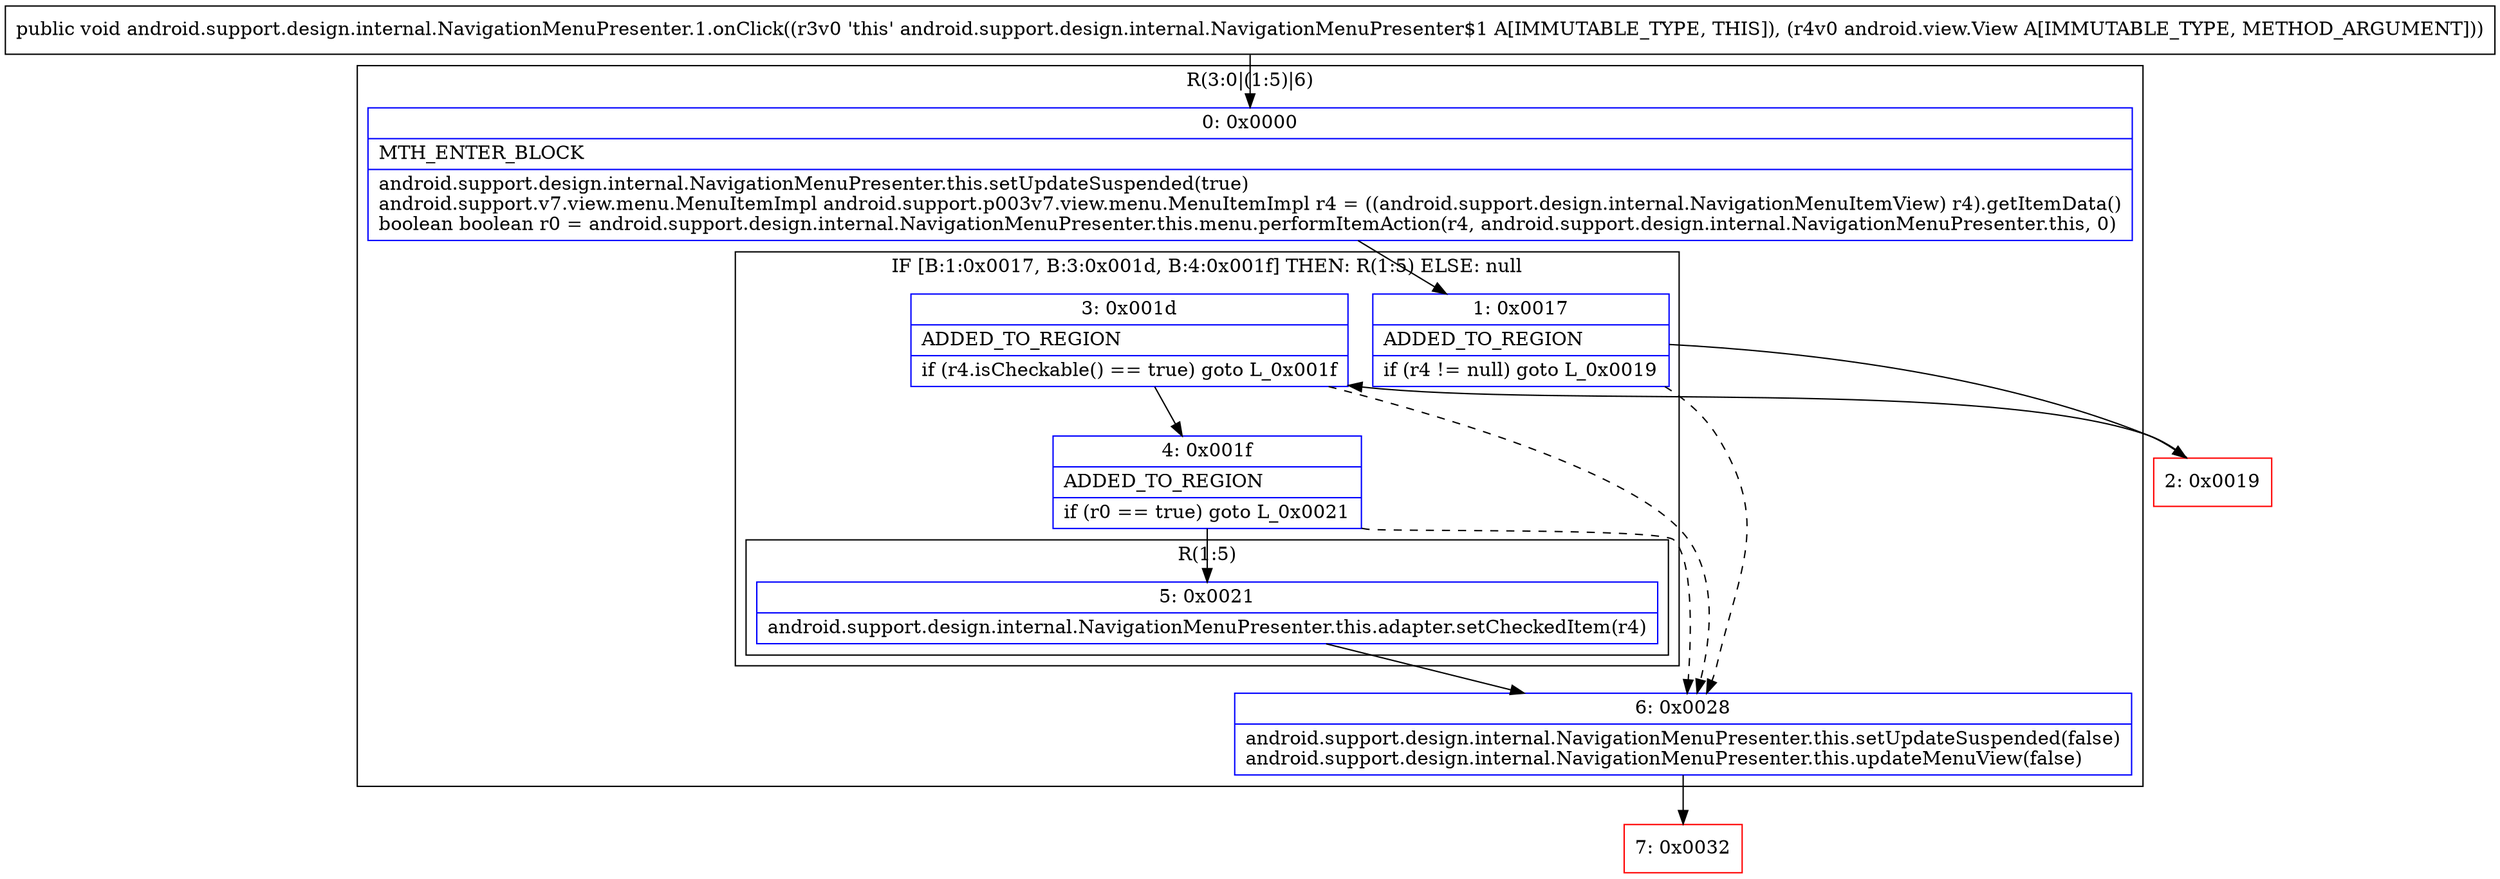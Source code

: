 digraph "CFG forandroid.support.design.internal.NavigationMenuPresenter.1.onClick(Landroid\/view\/View;)V" {
subgraph cluster_Region_37069260 {
label = "R(3:0|(1:5)|6)";
node [shape=record,color=blue];
Node_0 [shape=record,label="{0\:\ 0x0000|MTH_ENTER_BLOCK\l|android.support.design.internal.NavigationMenuPresenter.this.setUpdateSuspended(true)\landroid.support.v7.view.menu.MenuItemImpl android.support.p003v7.view.menu.MenuItemImpl r4 = ((android.support.design.internal.NavigationMenuItemView) r4).getItemData()\lboolean boolean r0 = android.support.design.internal.NavigationMenuPresenter.this.menu.performItemAction(r4, android.support.design.internal.NavigationMenuPresenter.this, 0)\l}"];
subgraph cluster_IfRegion_564837073 {
label = "IF [B:1:0x0017, B:3:0x001d, B:4:0x001f] THEN: R(1:5) ELSE: null";
node [shape=record,color=blue];
Node_1 [shape=record,label="{1\:\ 0x0017|ADDED_TO_REGION\l|if (r4 != null) goto L_0x0019\l}"];
Node_3 [shape=record,label="{3\:\ 0x001d|ADDED_TO_REGION\l|if (r4.isCheckable() == true) goto L_0x001f\l}"];
Node_4 [shape=record,label="{4\:\ 0x001f|ADDED_TO_REGION\l|if (r0 == true) goto L_0x0021\l}"];
subgraph cluster_Region_1164792721 {
label = "R(1:5)";
node [shape=record,color=blue];
Node_5 [shape=record,label="{5\:\ 0x0021|android.support.design.internal.NavigationMenuPresenter.this.adapter.setCheckedItem(r4)\l}"];
}
}
Node_6 [shape=record,label="{6\:\ 0x0028|android.support.design.internal.NavigationMenuPresenter.this.setUpdateSuspended(false)\landroid.support.design.internal.NavigationMenuPresenter.this.updateMenuView(false)\l}"];
}
Node_2 [shape=record,color=red,label="{2\:\ 0x0019}"];
Node_7 [shape=record,color=red,label="{7\:\ 0x0032}"];
MethodNode[shape=record,label="{public void android.support.design.internal.NavigationMenuPresenter.1.onClick((r3v0 'this' android.support.design.internal.NavigationMenuPresenter$1 A[IMMUTABLE_TYPE, THIS]), (r4v0 android.view.View A[IMMUTABLE_TYPE, METHOD_ARGUMENT])) }"];
MethodNode -> Node_0;
Node_0 -> Node_1;
Node_1 -> Node_2;
Node_1 -> Node_6[style=dashed];
Node_3 -> Node_4;
Node_3 -> Node_6[style=dashed];
Node_4 -> Node_5;
Node_4 -> Node_6[style=dashed];
Node_5 -> Node_6;
Node_6 -> Node_7;
Node_2 -> Node_3;
}

